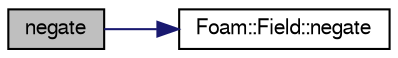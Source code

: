 digraph "negate"
{
  bgcolor="transparent";
  edge [fontname="FreeSans",fontsize="10",labelfontname="FreeSans",labelfontsize="10"];
  node [fontname="FreeSans",fontsize="10",shape=record];
  rankdir="LR";
  Node1596 [label="negate",height=0.2,width=0.4,color="black", fillcolor="grey75", style="filled", fontcolor="black"];
  Node1596 -> Node1597 [color="midnightblue",fontsize="10",style="solid",fontname="FreeSans"];
  Node1597 [label="Foam::Field::negate",height=0.2,width=0.4,color="black",URL="$a26466.html#abcdb1512395327f8236a4f4a4d4ff648",tooltip="Negate this field. "];
}
